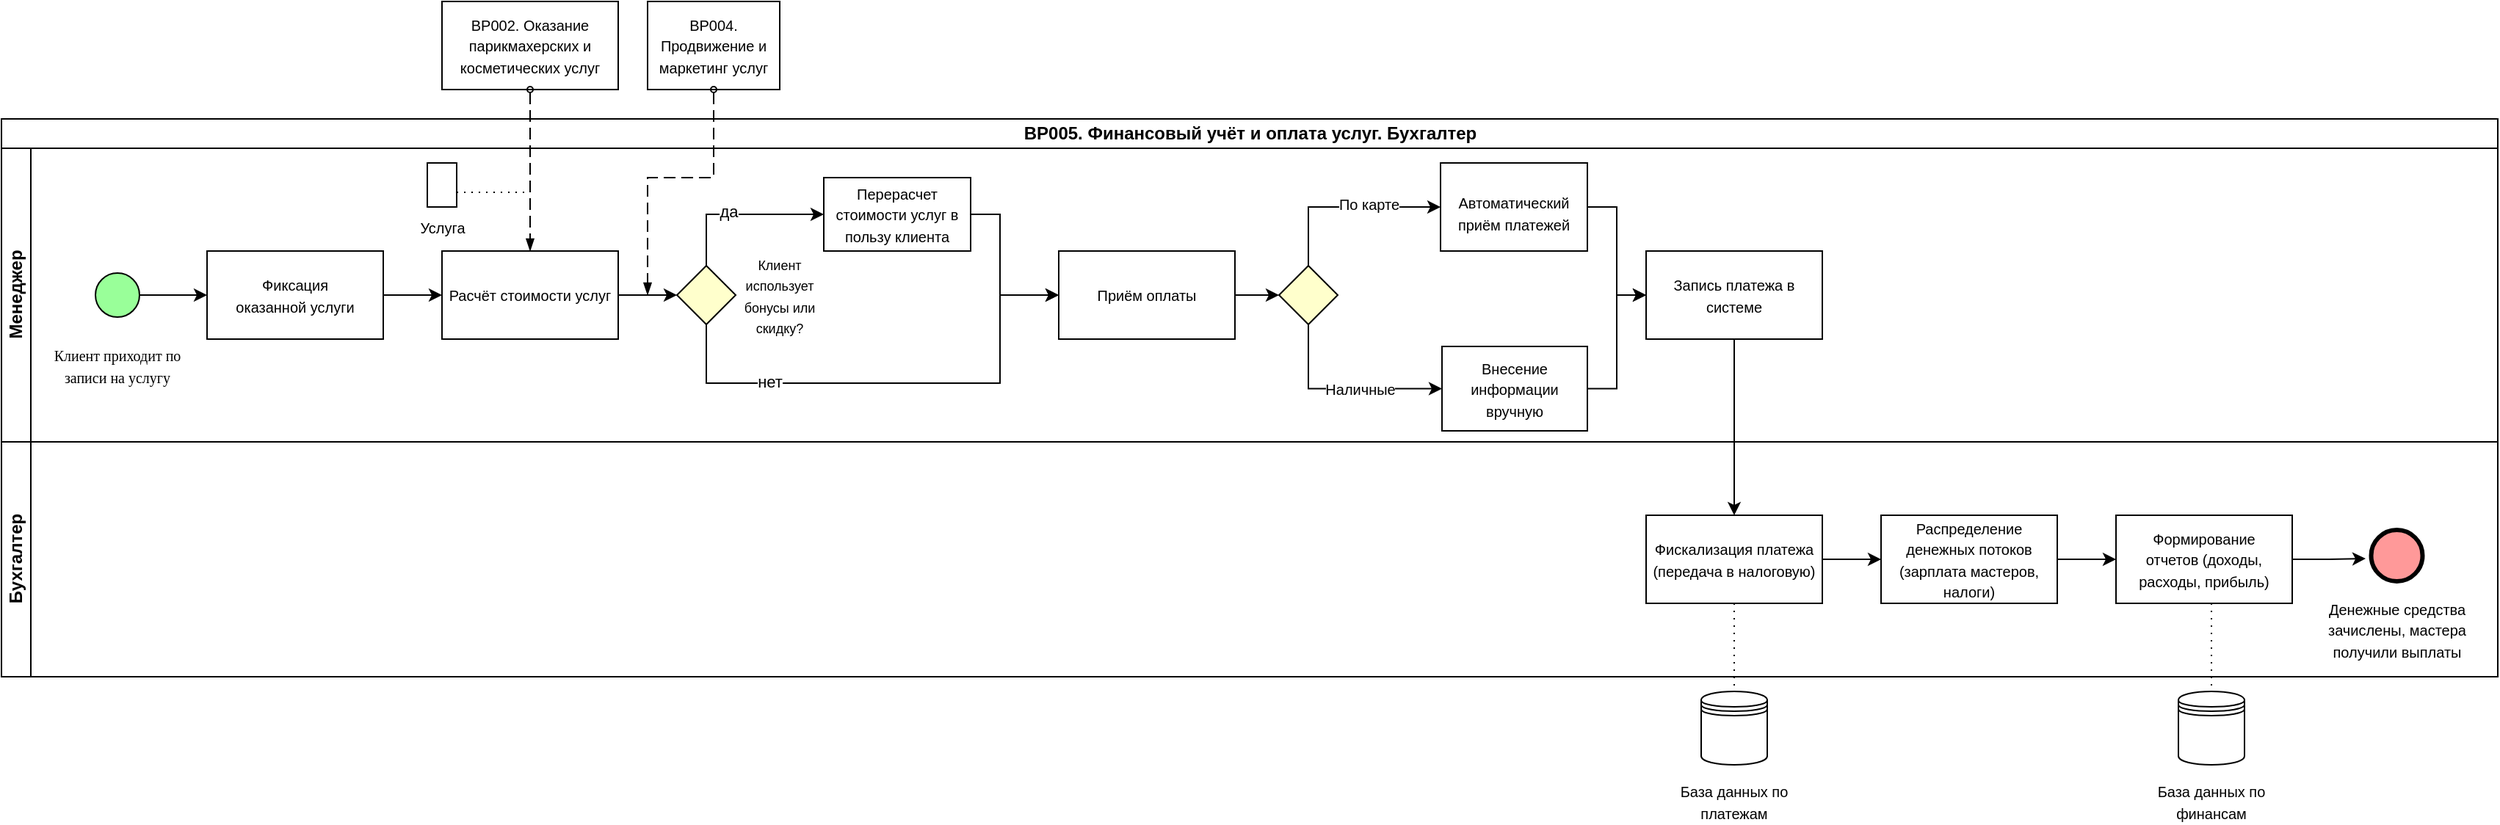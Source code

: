<mxfile version="26.1.0">
  <diagram name="Страница — 1" id="nc_g5C7sCWomOyvMDTg2">
    <mxGraphModel dx="1369" dy="1965" grid="1" gridSize="10" guides="1" tooltips="1" connect="1" arrows="1" fold="1" page="1" pageScale="1" pageWidth="827" pageHeight="1169" math="0" shadow="0">
      <root>
        <mxCell id="0" />
        <mxCell id="1" parent="0" />
        <mxCell id="5ZHukqqLrb58eQnSWOvj-1" value="BP005. Финансовый учёт и оплата услуг. Бухгалтер" style="swimlane;childLayout=stackLayout;resizeParent=1;resizeParentMax=0;horizontal=1;startSize=20;horizontalStack=0;html=1;" vertex="1" parent="1">
          <mxGeometry x="140" y="60" width="1700" height="380" as="geometry">
            <mxRectangle x="150" y="40" width="60" height="30" as="alternateBounds" />
          </mxGeometry>
        </mxCell>
        <mxCell id="5ZHukqqLrb58eQnSWOvj-2" value="Менеджер" style="swimlane;startSize=20;horizontal=0;html=1;" vertex="1" parent="5ZHukqqLrb58eQnSWOvj-1">
          <mxGeometry y="20" width="1700" height="200" as="geometry" />
        </mxCell>
        <mxCell id="5ZHukqqLrb58eQnSWOvj-6" value="" style="ellipse;whiteSpace=wrap;html=1;aspect=fixed;fillColor=light-dark(#99FF99,var(--ge-dark-color, #121212));" vertex="1" parent="5ZHukqqLrb58eQnSWOvj-2">
          <mxGeometry x="64" y="85" width="30" height="30" as="geometry" />
        </mxCell>
        <mxCell id="5ZHukqqLrb58eQnSWOvj-7" value="" style="endArrow=classic;html=1;rounded=0;exitX=1;exitY=0.5;exitDx=0;exitDy=0;entryX=0;entryY=0.5;entryDx=0;entryDy=0;entryPerimeter=0;" edge="1" parent="5ZHukqqLrb58eQnSWOvj-2" source="5ZHukqqLrb58eQnSWOvj-6" target="5ZHukqqLrb58eQnSWOvj-117">
          <mxGeometry width="50" height="50" relative="1" as="geometry">
            <mxPoint x="324" y="270" as="sourcePoint" />
            <mxPoint x="134" y="100" as="targetPoint" />
          </mxGeometry>
        </mxCell>
        <mxCell id="5ZHukqqLrb58eQnSWOvj-89" value="&lt;font size=&quot;1&quot; face=&quot;Times New Roman&quot;&gt;Клиент приходит по записи на услугу&lt;/font&gt;" style="text;html=1;align=center;verticalAlign=middle;whiteSpace=wrap;rounded=0;" vertex="1" parent="5ZHukqqLrb58eQnSWOvj-2">
          <mxGeometry x="24" y="130" width="110" height="35" as="geometry" />
        </mxCell>
        <mxCell id="5ZHukqqLrb58eQnSWOvj-117" value="&lt;font style=&quot;font-size: 10px;&quot;&gt;Фиксация&lt;/font&gt;&lt;div&gt;&lt;font style=&quot;font-size: 10px;&quot;&gt;оказанной услуги&lt;/font&gt;&lt;/div&gt;" style="points=[[0.25,0,0],[0.5,0,0],[0.75,0,0],[1,0.25,0],[1,0.5,0],[1,0.75,0],[0.75,1,0],[0.5,1,0],[0.25,1,0],[0,0.75,0],[0,0.5,0],[0,0.25,0]];shape=mxgraph.bpmn.task2;whiteSpace=wrap;rectStyle=rounded;size=10;html=1;container=1;expand=0;collapsible=0;taskMarker=user;" vertex="1" parent="5ZHukqqLrb58eQnSWOvj-2">
          <mxGeometry x="140" y="70" width="120" height="60" as="geometry" />
        </mxCell>
        <mxCell id="5ZHukqqLrb58eQnSWOvj-253" style="edgeStyle=orthogonalEdgeStyle;rounded=0;orthogonalLoop=1;jettySize=auto;html=1;exitX=1;exitY=0.5;exitDx=0;exitDy=0;exitPerimeter=0;entryX=0;entryY=0.5;entryDx=0;entryDy=0;entryPerimeter=0;" edge="1" parent="5ZHukqqLrb58eQnSWOvj-2" source="5ZHukqqLrb58eQnSWOvj-117">
          <mxGeometry relative="1" as="geometry">
            <mxPoint x="300.0" y="100" as="targetPoint" />
          </mxGeometry>
        </mxCell>
        <mxCell id="5ZHukqqLrb58eQnSWOvj-255" value="" style="edgeStyle=elbowEdgeStyle;fontSize=12;html=1;endFill=0;startFill=0;endSize=6;startSize=6;dashed=1;dashPattern=1 4;endArrow=none;startArrow=none;rounded=0;" edge="1" parent="5ZHukqqLrb58eQnSWOvj-2">
          <mxGeometry width="160" relative="1" as="geometry">
            <mxPoint x="310" y="30" as="sourcePoint" />
            <mxPoint x="360" y="30" as="targetPoint" />
          </mxGeometry>
        </mxCell>
        <mxCell id="5ZHukqqLrb58eQnSWOvj-256" value="&lt;span style=&quot;font-size: 10px;&quot;&gt;Приём оплаты&lt;/span&gt;" style="points=[[0.25,0,0],[0.5,0,0],[0.75,0,0],[1,0.25,0],[1,0.5,0],[1,0.75,0],[0.75,1,0],[0.5,1,0],[0.25,1,0],[0,0.75,0],[0,0.5,0],[0,0.25,0]];shape=mxgraph.bpmn.task2;whiteSpace=wrap;rectStyle=rounded;size=10;html=1;container=1;expand=0;collapsible=0;taskMarker=user;" vertex="1" parent="5ZHukqqLrb58eQnSWOvj-2">
          <mxGeometry x="720" y="70" width="120" height="60" as="geometry" />
        </mxCell>
        <mxCell id="5ZHukqqLrb58eQnSWOvj-257" value="&lt;font style=&quot;font-size: 10px;&quot;&gt;Расчёт стоимости услуг&lt;/font&gt;" style="points=[[0.25,0,0],[0.5,0,0],[0.75,0,0],[1,0.25,0],[1,0.5,0],[1,0.75,0],[0.75,1,0],[0.5,1,0],[0.25,1,0],[0,0.75,0],[0,0.5,0],[0,0.25,0]];shape=mxgraph.bpmn.task2;whiteSpace=wrap;rectStyle=rounded;size=10;html=1;container=1;expand=0;collapsible=0;taskMarker=service;" vertex="1" parent="5ZHukqqLrb58eQnSWOvj-2">
          <mxGeometry x="300" y="70" width="120" height="60" as="geometry" />
        </mxCell>
        <mxCell id="5ZHukqqLrb58eQnSWOvj-258" value="&lt;font style=&quot;font-size: 10px;&quot;&gt;Услуга&lt;/font&gt;" style="shape=mxgraph.bpmn.data2;labelPosition=center;verticalLabelPosition=bottom;align=center;verticalAlign=top;size=5;html=1;" vertex="1" parent="5ZHukqqLrb58eQnSWOvj-2">
          <mxGeometry x="290" y="10" width="20" height="30" as="geometry" />
        </mxCell>
        <mxCell id="5ZHukqqLrb58eQnSWOvj-265" value="" style="points=[[0.25,0.25,0],[0.5,0,0],[0.75,0.25,0],[1,0.5,0],[0.75,0.75,0],[0.5,1,0],[0.25,0.75,0],[0,0.5,0]];shape=mxgraph.bpmn.gateway2;html=1;verticalLabelPosition=bottom;labelBackgroundColor=#ffffff;verticalAlign=top;align=center;perimeter=rhombusPerimeter;outlineConnect=0;outline=none;symbol=none;fillColor=light-dark(#FFFFCC,var(--ge-dark-color, #121212));" vertex="1" parent="5ZHukqqLrb58eQnSWOvj-2">
          <mxGeometry x="460" y="80" width="40" height="40" as="geometry" />
        </mxCell>
        <mxCell id="5ZHukqqLrb58eQnSWOvj-266" style="edgeStyle=orthogonalEdgeStyle;rounded=0;orthogonalLoop=1;jettySize=auto;html=1;exitX=1;exitY=0.5;exitDx=0;exitDy=0;exitPerimeter=0;entryX=0;entryY=0.5;entryDx=0;entryDy=0;entryPerimeter=0;" edge="1" parent="5ZHukqqLrb58eQnSWOvj-2" source="5ZHukqqLrb58eQnSWOvj-257" target="5ZHukqqLrb58eQnSWOvj-265">
          <mxGeometry relative="1" as="geometry" />
        </mxCell>
        <mxCell id="5ZHukqqLrb58eQnSWOvj-269" value="&lt;font style=&quot;font-size: 9px;&quot;&gt;Клиент использует бонусы или скидку?&lt;/font&gt;" style="text;html=1;align=center;verticalAlign=middle;whiteSpace=wrap;rounded=0;" vertex="1" parent="5ZHukqqLrb58eQnSWOvj-2">
          <mxGeometry x="490" y="87.5" width="80" height="25" as="geometry" />
        </mxCell>
        <mxCell id="5ZHukqqLrb58eQnSWOvj-274" style="edgeStyle=orthogonalEdgeStyle;rounded=0;orthogonalLoop=1;jettySize=auto;html=1;exitX=1;exitY=0.5;exitDx=0;exitDy=0;exitPerimeter=0;entryX=0;entryY=0.5;entryDx=0;entryDy=0;entryPerimeter=0;" edge="1" parent="5ZHukqqLrb58eQnSWOvj-2" source="5ZHukqqLrb58eQnSWOvj-270" target="5ZHukqqLrb58eQnSWOvj-256">
          <mxGeometry relative="1" as="geometry">
            <mxPoint x="700" y="100" as="targetPoint" />
            <Array as="points">
              <mxPoint x="680" y="45" />
              <mxPoint x="680" y="100" />
            </Array>
          </mxGeometry>
        </mxCell>
        <mxCell id="5ZHukqqLrb58eQnSWOvj-270" value="&lt;font style=&quot;font-size: 10px;&quot;&gt;Перерасчет стоимости услуг в пользу клиента&lt;/font&gt;" style="points=[[0.25,0,0],[0.5,0,0],[0.75,0,0],[1,0.25,0],[1,0.5,0],[1,0.75,0],[0.75,1,0],[0.5,1,0],[0.25,1,0],[0,0.75,0],[0,0.5,0],[0,0.25,0]];shape=mxgraph.bpmn.task2;whiteSpace=wrap;rectStyle=rounded;size=10;html=1;container=1;expand=0;collapsible=0;taskMarker=service;" vertex="1" parent="5ZHukqqLrb58eQnSWOvj-2">
          <mxGeometry x="560" y="20" width="100" height="50" as="geometry" />
        </mxCell>
        <mxCell id="5ZHukqqLrb58eQnSWOvj-271" style="edgeStyle=orthogonalEdgeStyle;rounded=0;orthogonalLoop=1;jettySize=auto;html=1;exitX=0.5;exitY=0;exitDx=0;exitDy=0;exitPerimeter=0;entryX=0;entryY=0.5;entryDx=0;entryDy=0;entryPerimeter=0;" edge="1" parent="5ZHukqqLrb58eQnSWOvj-2" source="5ZHukqqLrb58eQnSWOvj-265" target="5ZHukqqLrb58eQnSWOvj-270">
          <mxGeometry relative="1" as="geometry" />
        </mxCell>
        <mxCell id="5ZHukqqLrb58eQnSWOvj-272" value="да" style="edgeLabel;html=1;align=center;verticalAlign=middle;resizable=0;points=[];" vertex="1" connectable="0" parent="5ZHukqqLrb58eQnSWOvj-271">
          <mxGeometry x="-0.127" y="2" relative="1" as="geometry">
            <mxPoint as="offset" />
          </mxGeometry>
        </mxCell>
        <mxCell id="5ZHukqqLrb58eQnSWOvj-273" style="edgeStyle=orthogonalEdgeStyle;rounded=0;orthogonalLoop=1;jettySize=auto;html=1;exitX=0.5;exitY=1;exitDx=0;exitDy=0;exitPerimeter=0;entryX=0;entryY=0.5;entryDx=0;entryDy=0;entryPerimeter=0;" edge="1" parent="5ZHukqqLrb58eQnSWOvj-2" source="5ZHukqqLrb58eQnSWOvj-265" target="5ZHukqqLrb58eQnSWOvj-256">
          <mxGeometry relative="1" as="geometry">
            <Array as="points">
              <mxPoint x="480" y="160" />
              <mxPoint x="680" y="160" />
              <mxPoint x="680" y="100" />
            </Array>
          </mxGeometry>
        </mxCell>
        <mxCell id="5ZHukqqLrb58eQnSWOvj-275" value="нет" style="edgeLabel;html=1;align=center;verticalAlign=middle;resizable=0;points=[];" vertex="1" connectable="0" parent="5ZHukqqLrb58eQnSWOvj-273">
          <mxGeometry x="-0.516" y="1" relative="1" as="geometry">
            <mxPoint as="offset" />
          </mxGeometry>
        </mxCell>
        <mxCell id="5ZHukqqLrb58eQnSWOvj-276" value="" style="points=[[0.25,0.25,0],[0.5,0,0],[0.75,0.25,0],[1,0.5,0],[0.75,0.75,0],[0.5,1,0],[0.25,0.75,0],[0,0.5,0]];shape=mxgraph.bpmn.gateway2;html=1;verticalLabelPosition=bottom;labelBackgroundColor=#ffffff;verticalAlign=top;align=center;perimeter=rhombusPerimeter;outlineConnect=0;outline=none;symbol=none;fillColor=light-dark(#FFFFCC,var(--ge-dark-color, #121212));" vertex="1" parent="5ZHukqqLrb58eQnSWOvj-2">
          <mxGeometry x="870" y="80" width="40" height="40" as="geometry" />
        </mxCell>
        <mxCell id="5ZHukqqLrb58eQnSWOvj-277" style="edgeStyle=orthogonalEdgeStyle;rounded=0;orthogonalLoop=1;jettySize=auto;html=1;exitX=1;exitY=0.5;exitDx=0;exitDy=0;exitPerimeter=0;entryX=0;entryY=0.5;entryDx=0;entryDy=0;entryPerimeter=0;" edge="1" parent="5ZHukqqLrb58eQnSWOvj-2" source="5ZHukqqLrb58eQnSWOvj-256" target="5ZHukqqLrb58eQnSWOvj-276">
          <mxGeometry relative="1" as="geometry" />
        </mxCell>
        <mxCell id="5ZHukqqLrb58eQnSWOvj-278" value="&lt;font style=&quot;font-size: 10px;&quot;&gt;Автоматический приём платежей&lt;/font&gt;" style="points=[[0.25,0,0],[0.5,0,0],[0.75,0,0],[1,0.25,0],[1,0.5,0],[1,0.75,0],[0.75,1,0],[0.5,1,0],[0.25,1,0],[0,0.75,0],[0,0.5,0],[0,0.25,0]];shape=mxgraph.bpmn.task2;whiteSpace=wrap;rectStyle=rounded;size=10;html=1;container=1;expand=0;collapsible=0;taskMarker=service;spacingBottom=-7;" vertex="1" parent="5ZHukqqLrb58eQnSWOvj-2">
          <mxGeometry x="980" y="10" width="100" height="60" as="geometry" />
        </mxCell>
        <mxCell id="5ZHukqqLrb58eQnSWOvj-287" style="edgeStyle=orthogonalEdgeStyle;rounded=0;orthogonalLoop=1;jettySize=auto;html=1;exitX=1;exitY=0.5;exitDx=0;exitDy=0;exitPerimeter=0;" edge="1" parent="5ZHukqqLrb58eQnSWOvj-2" source="5ZHukqqLrb58eQnSWOvj-279">
          <mxGeometry relative="1" as="geometry">
            <mxPoint x="1120" y="100" as="targetPoint" />
            <Array as="points">
              <mxPoint x="1100" y="164" />
              <mxPoint x="1100" y="100" />
            </Array>
          </mxGeometry>
        </mxCell>
        <mxCell id="5ZHukqqLrb58eQnSWOvj-279" value="&lt;span style=&quot;font-size: 10px;&quot;&gt;Внесение информации вручную&lt;/span&gt;" style="points=[[0.25,0,0],[0.5,0,0],[0.75,0,0],[1,0.25,0],[1,0.5,0],[1,0.75,0],[0.75,1,0],[0.5,1,0],[0.25,1,0],[0,0.75,0],[0,0.5,0],[0,0.25,0]];shape=mxgraph.bpmn.task2;whiteSpace=wrap;rectStyle=rounded;size=10;html=1;container=1;expand=0;collapsible=0;taskMarker=user;" vertex="1" parent="5ZHukqqLrb58eQnSWOvj-2">
          <mxGeometry x="981" y="135" width="99" height="57.5" as="geometry" />
        </mxCell>
        <mxCell id="5ZHukqqLrb58eQnSWOvj-280" style="edgeStyle=orthogonalEdgeStyle;rounded=0;orthogonalLoop=1;jettySize=auto;html=1;exitX=0.5;exitY=0;exitDx=0;exitDy=0;exitPerimeter=0;entryX=0;entryY=0.5;entryDx=0;entryDy=0;entryPerimeter=0;" edge="1" parent="5ZHukqqLrb58eQnSWOvj-2" source="5ZHukqqLrb58eQnSWOvj-276" target="5ZHukqqLrb58eQnSWOvj-278">
          <mxGeometry relative="1" as="geometry" />
        </mxCell>
        <mxCell id="5ZHukqqLrb58eQnSWOvj-283" value="&lt;font style=&quot;font-size: 10px;&quot;&gt;По карте&lt;/font&gt;" style="edgeLabel;html=1;align=center;verticalAlign=middle;resizable=0;points=[];" vertex="1" connectable="0" parent="5ZHukqqLrb58eQnSWOvj-280">
          <mxGeometry x="0.243" y="2" relative="1" as="geometry">
            <mxPoint as="offset" />
          </mxGeometry>
        </mxCell>
        <mxCell id="5ZHukqqLrb58eQnSWOvj-281" style="edgeStyle=orthogonalEdgeStyle;rounded=0;orthogonalLoop=1;jettySize=auto;html=1;exitX=0.5;exitY=1;exitDx=0;exitDy=0;exitPerimeter=0;entryX=0;entryY=0.5;entryDx=0;entryDy=0;entryPerimeter=0;" edge="1" parent="5ZHukqqLrb58eQnSWOvj-2" source="5ZHukqqLrb58eQnSWOvj-276" target="5ZHukqqLrb58eQnSWOvj-279">
          <mxGeometry relative="1" as="geometry" />
        </mxCell>
        <mxCell id="5ZHukqqLrb58eQnSWOvj-282" value="&lt;font style=&quot;font-size: 10px;&quot;&gt;Наличные&lt;/font&gt;" style="edgeLabel;html=1;align=center;verticalAlign=middle;resizable=0;points=[];" vertex="1" connectable="0" parent="5ZHukqqLrb58eQnSWOvj-281">
          <mxGeometry x="0.172" relative="1" as="geometry">
            <mxPoint as="offset" />
          </mxGeometry>
        </mxCell>
        <mxCell id="5ZHukqqLrb58eQnSWOvj-285" value="&lt;span style=&quot;font-size: 10px;&quot;&gt;Запись платежа в системе&lt;/span&gt;" style="points=[[0.25,0,0],[0.5,0,0],[0.75,0,0],[1,0.25,0],[1,0.5,0],[1,0.75,0],[0.75,1,0],[0.5,1,0],[0.25,1,0],[0,0.75,0],[0,0.5,0],[0,0.25,0]];shape=mxgraph.bpmn.task2;whiteSpace=wrap;rectStyle=rounded;size=10;html=1;container=1;expand=0;collapsible=0;taskMarker=service;" vertex="1" parent="5ZHukqqLrb58eQnSWOvj-2">
          <mxGeometry x="1120" y="70" width="120" height="60" as="geometry" />
        </mxCell>
        <mxCell id="5ZHukqqLrb58eQnSWOvj-286" style="edgeStyle=orthogonalEdgeStyle;rounded=0;orthogonalLoop=1;jettySize=auto;html=1;exitX=1;exitY=0.5;exitDx=0;exitDy=0;exitPerimeter=0;entryX=0;entryY=0.5;entryDx=0;entryDy=0;entryPerimeter=0;" edge="1" parent="5ZHukqqLrb58eQnSWOvj-2" source="5ZHukqqLrb58eQnSWOvj-278" target="5ZHukqqLrb58eQnSWOvj-285">
          <mxGeometry relative="1" as="geometry" />
        </mxCell>
        <mxCell id="5ZHukqqLrb58eQnSWOvj-201" value="Бухгалтер" style="swimlane;startSize=20;horizontal=0;html=1;" vertex="1" parent="5ZHukqqLrb58eQnSWOvj-1">
          <mxGeometry y="220" width="1700" height="160" as="geometry" />
        </mxCell>
        <mxCell id="5ZHukqqLrb58eQnSWOvj-288" value="&lt;font style=&quot;font-size: 10px;&quot;&gt;&lt;span style=&quot;&quot; data-end=&quot;2982&quot; data-start=&quot;2958&quot;&gt;Фискализация платежа&lt;/span&gt; (передача в налоговую)&lt;/font&gt;" style="points=[[0.25,0,0],[0.5,0,0],[0.75,0,0],[1,0.25,0],[1,0.5,0],[1,0.75,0],[0.75,1,0],[0.5,1,0],[0.25,1,0],[0,0.75,0],[0,0.5,0],[0,0.25,0]];shape=mxgraph.bpmn.task2;whiteSpace=wrap;rectStyle=rounded;size=10;html=1;container=1;expand=0;collapsible=0;taskMarker=service;" vertex="1" parent="5ZHukqqLrb58eQnSWOvj-201">
          <mxGeometry x="1120" y="50" width="120" height="60" as="geometry" />
        </mxCell>
        <mxCell id="5ZHukqqLrb58eQnSWOvj-291" value="&lt;font style=&quot;font-size: 10px;&quot;&gt;&lt;span style=&quot;&quot; data-end=&quot;3102&quot; data-start=&quot;3068&quot;&gt;Распределение денежных потоков&lt;/span&gt; (зарплата мастеров, налоги)&lt;/font&gt;" style="points=[[0.25,0,0],[0.5,0,0],[0.75,0,0],[1,0.25,0],[1,0.5,0],[1,0.75,0],[0.75,1,0],[0.5,1,0],[0.25,1,0],[0,0.75,0],[0,0.5,0],[0,0.25,0]];shape=mxgraph.bpmn.task2;whiteSpace=wrap;rectStyle=rounded;size=10;html=1;container=1;expand=0;collapsible=0;taskMarker=user;" vertex="1" parent="5ZHukqqLrb58eQnSWOvj-201">
          <mxGeometry x="1280" y="50" width="120" height="60" as="geometry" />
        </mxCell>
        <mxCell id="5ZHukqqLrb58eQnSWOvj-292" style="edgeStyle=orthogonalEdgeStyle;rounded=0;orthogonalLoop=1;jettySize=auto;html=1;exitX=1;exitY=0.5;exitDx=0;exitDy=0;exitPerimeter=0;entryX=0;entryY=0.5;entryDx=0;entryDy=0;entryPerimeter=0;" edge="1" parent="5ZHukqqLrb58eQnSWOvj-201" source="5ZHukqqLrb58eQnSWOvj-288" target="5ZHukqqLrb58eQnSWOvj-291">
          <mxGeometry relative="1" as="geometry" />
        </mxCell>
        <mxCell id="5ZHukqqLrb58eQnSWOvj-295" style="edgeStyle=orthogonalEdgeStyle;rounded=0;orthogonalLoop=1;jettySize=auto;html=1;exitX=1;exitY=0.5;exitDx=0;exitDy=0;exitPerimeter=0;" edge="1" parent="5ZHukqqLrb58eQnSWOvj-201" source="5ZHukqqLrb58eQnSWOvj-293">
          <mxGeometry relative="1" as="geometry">
            <mxPoint x="1610" y="79.556" as="targetPoint" />
          </mxGeometry>
        </mxCell>
        <mxCell id="5ZHukqqLrb58eQnSWOvj-293" value="&lt;font style=&quot;font-size: 10px;&quot;&gt;&lt;span style=&quot;&quot; data-end=&quot;3175&quot; data-start=&quot;3151&quot;&gt;Формирование&lt;/span&gt;&lt;/font&gt;&lt;div&gt;&lt;font style=&quot;font-size: 10px;&quot;&gt;&lt;span style=&quot;&quot; data-end=&quot;3175&quot; data-start=&quot;3151&quot;&gt;отчетов&lt;/span&gt; (доходы, расходы, прибыль)&lt;/font&gt;&lt;/div&gt;" style="points=[[0.25,0,0],[0.5,0,0],[0.75,0,0],[1,0.25,0],[1,0.5,0],[1,0.75,0],[0.75,1,0],[0.5,1,0],[0.25,1,0],[0,0.75,0],[0,0.5,0],[0,0.25,0]];shape=mxgraph.bpmn.task2;whiteSpace=wrap;rectStyle=rounded;size=10;html=1;container=1;expand=0;collapsible=0;taskMarker=user;" vertex="1" parent="5ZHukqqLrb58eQnSWOvj-201">
          <mxGeometry x="1440" y="50" width="120" height="60" as="geometry" />
        </mxCell>
        <mxCell id="5ZHukqqLrb58eQnSWOvj-294" style="edgeStyle=orthogonalEdgeStyle;rounded=0;orthogonalLoop=1;jettySize=auto;html=1;exitX=1;exitY=0.5;exitDx=0;exitDy=0;exitPerimeter=0;entryX=0;entryY=0.5;entryDx=0;entryDy=0;entryPerimeter=0;" edge="1" parent="5ZHukqqLrb58eQnSWOvj-201" source="5ZHukqqLrb58eQnSWOvj-291" target="5ZHukqqLrb58eQnSWOvj-293">
          <mxGeometry relative="1" as="geometry" />
        </mxCell>
        <mxCell id="5ZHukqqLrb58eQnSWOvj-155" value="" style="points=[[0.145,0.145,0],[0.5,0,0],[0.855,0.145,0],[1,0.5,0],[0.855,0.855,0],[0.5,1,0],[0.145,0.855,0],[0,0.5,0]];shape=mxgraph.bpmn.event;html=1;verticalLabelPosition=bottom;labelBackgroundColor=#ffffff;verticalAlign=top;align=center;perimeter=ellipsePerimeter;outlineConnect=0;aspect=fixed;outline=end;symbol=terminate2;fillColor=light-dark(#FF9999,var(--ge-dark-color, #121212));" vertex="1" parent="5ZHukqqLrb58eQnSWOvj-201">
          <mxGeometry x="1613.75" y="60" width="35" height="35" as="geometry" />
        </mxCell>
        <mxCell id="5ZHukqqLrb58eQnSWOvj-164" value="&lt;span style=&quot;font-size: 10px;&quot;&gt;Денежные средства зачислены, мастера получили выплаты&lt;/span&gt;" style="text;html=1;align=center;verticalAlign=middle;whiteSpace=wrap;rounded=0;" vertex="1" parent="5ZHukqqLrb58eQnSWOvj-201">
          <mxGeometry x="1580" y="112.5" width="102.5" height="30" as="geometry" />
        </mxCell>
        <mxCell id="5ZHukqqLrb58eQnSWOvj-289" style="edgeStyle=orthogonalEdgeStyle;rounded=0;orthogonalLoop=1;jettySize=auto;html=1;exitX=0.5;exitY=1;exitDx=0;exitDy=0;exitPerimeter=0;entryX=0.5;entryY=0;entryDx=0;entryDy=0;entryPerimeter=0;" edge="1" parent="5ZHukqqLrb58eQnSWOvj-1" source="5ZHukqqLrb58eQnSWOvj-285" target="5ZHukqqLrb58eQnSWOvj-288">
          <mxGeometry relative="1" as="geometry" />
        </mxCell>
        <mxCell id="5ZHukqqLrb58eQnSWOvj-187" value="&lt;span style=&quot;font-size: 10px;&quot;&gt;База данных по платежам&lt;/span&gt;" style="text;html=1;align=center;verticalAlign=middle;whiteSpace=wrap;rounded=0;" vertex="1" parent="1">
          <mxGeometry x="1275" y="510" width="90" height="30" as="geometry" />
        </mxCell>
        <mxCell id="5ZHukqqLrb58eQnSWOvj-188" value="" style="shape=datastore;html=1;labelPosition=center;verticalLabelPosition=bottom;align=center;verticalAlign=top;" vertex="1" parent="1">
          <mxGeometry x="1297.5" y="450" width="45" height="50" as="geometry" />
        </mxCell>
        <mxCell id="5ZHukqqLrb58eQnSWOvj-250" value="&lt;font style=&quot;font-size: 10px;&quot;&gt;BP002.&amp;nbsp;Оказание парикмахерских и косметических услуг&lt;/font&gt;" style="rounded=0;whiteSpace=wrap;html=1;" vertex="1" parent="1">
          <mxGeometry x="440" y="-20" width="120" height="60" as="geometry" />
        </mxCell>
        <mxCell id="5ZHukqqLrb58eQnSWOvj-254" value="" style="dashed=1;dashPattern=8 4;endArrow=blockThin;endFill=1;startArrow=oval;startFill=0;endSize=6;startSize=4;html=1;rounded=0;exitX=0.5;exitY=1;exitDx=0;exitDy=0;entryX=0.5;entryY=0;entryDx=0;entryDy=0;entryPerimeter=0;" edge="1" parent="1" source="5ZHukqqLrb58eQnSWOvj-250">
          <mxGeometry width="160" relative="1" as="geometry">
            <mxPoint x="590" y="200" as="sourcePoint" />
            <mxPoint x="500.0" y="150" as="targetPoint" />
          </mxGeometry>
        </mxCell>
        <mxCell id="5ZHukqqLrb58eQnSWOvj-267" value="&lt;font style=&quot;font-size: 10px;&quot;&gt;BP004.&lt;/font&gt;&lt;div&gt;&lt;font style=&quot;font-size: 10px;&quot;&gt;Продвижение и маркетинг услуг&lt;/font&gt;&lt;/div&gt;" style="rounded=0;whiteSpace=wrap;html=1;" vertex="1" parent="1">
          <mxGeometry x="580" y="-20" width="90" height="60" as="geometry" />
        </mxCell>
        <mxCell id="5ZHukqqLrb58eQnSWOvj-268" value="" style="dashed=1;dashPattern=8 4;endArrow=blockThin;endFill=1;startArrow=oval;startFill=0;endSize=6;startSize=4;html=1;rounded=0;exitX=0.5;exitY=1;exitDx=0;exitDy=0;" edge="1" parent="1" source="5ZHukqqLrb58eQnSWOvj-267">
          <mxGeometry width="160" relative="1" as="geometry">
            <mxPoint x="730" y="200" as="sourcePoint" />
            <mxPoint x="580" y="180" as="targetPoint" />
            <Array as="points">
              <mxPoint x="625" y="100" />
              <mxPoint x="580" y="100" />
            </Array>
          </mxGeometry>
        </mxCell>
        <mxCell id="5ZHukqqLrb58eQnSWOvj-290" value="" style="edgeStyle=elbowEdgeStyle;fontSize=12;html=1;endFill=0;startFill=0;endSize=6;startSize=6;dashed=1;dashPattern=1 4;endArrow=none;startArrow=none;rounded=0;entryX=0.5;entryY=0;entryDx=0;entryDy=0;exitX=0.5;exitY=1;exitDx=0;exitDy=0;exitPerimeter=0;" edge="1" parent="1" source="5ZHukqqLrb58eQnSWOvj-288" target="5ZHukqqLrb58eQnSWOvj-188">
          <mxGeometry width="160" relative="1" as="geometry">
            <mxPoint x="1260" y="370" as="sourcePoint" />
            <mxPoint x="1420" y="370" as="targetPoint" />
          </mxGeometry>
        </mxCell>
        <mxCell id="5ZHukqqLrb58eQnSWOvj-296" value="&lt;span style=&quot;font-size: 10px;&quot;&gt;База данных по финансам&lt;/span&gt;" style="text;html=1;align=center;verticalAlign=middle;whiteSpace=wrap;rounded=0;" vertex="1" parent="1">
          <mxGeometry x="1600" y="510" width="90" height="30" as="geometry" />
        </mxCell>
        <mxCell id="5ZHukqqLrb58eQnSWOvj-297" value="" style="shape=datastore;html=1;labelPosition=center;verticalLabelPosition=bottom;align=center;verticalAlign=top;" vertex="1" parent="1">
          <mxGeometry x="1622.5" y="450" width="45" height="50" as="geometry" />
        </mxCell>
        <mxCell id="5ZHukqqLrb58eQnSWOvj-298" value="" style="edgeStyle=elbowEdgeStyle;fontSize=12;html=1;endFill=0;startFill=0;endSize=6;startSize=6;dashed=1;dashPattern=1 4;endArrow=none;startArrow=none;rounded=0;entryX=0.5;entryY=0;entryDx=0;entryDy=0;exitX=0.5;exitY=1;exitDx=0;exitDy=0;exitPerimeter=0;" edge="1" parent="1" target="5ZHukqqLrb58eQnSWOvj-297">
          <mxGeometry width="160" relative="1" as="geometry">
            <mxPoint x="1645" y="390" as="sourcePoint" />
            <mxPoint x="1745" y="370" as="targetPoint" />
          </mxGeometry>
        </mxCell>
      </root>
    </mxGraphModel>
  </diagram>
</mxfile>
